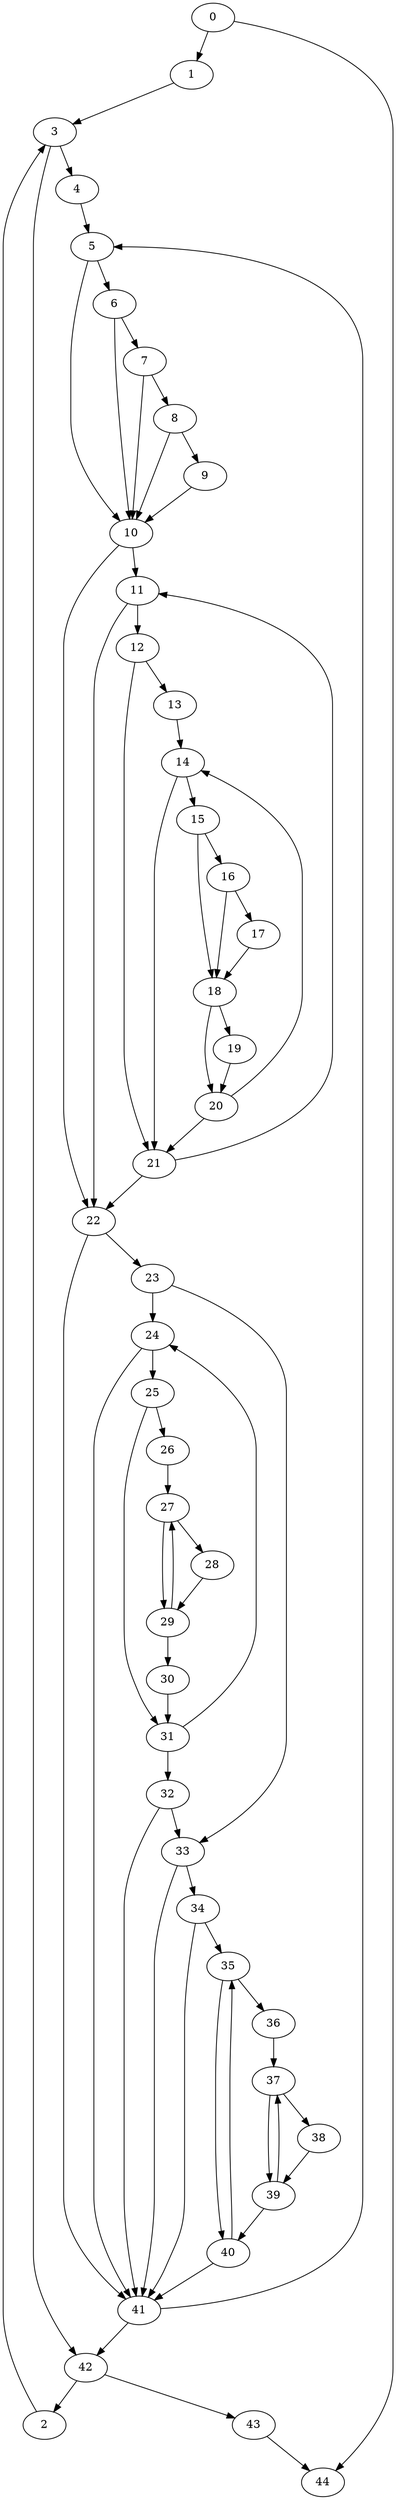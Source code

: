 digraph {
	0
	1
	2
	3
	4
	5
	6
	7
	8
	9
	10
	11
	12
	13
	14
	15
	16
	17
	18
	19
	20
	21
	22
	23
	24
	25
	26
	27
	28
	29
	30
	31
	32
	33
	34
	35
	36
	37
	38
	39
	40
	41
	42
	43
	44
	18 -> 20
	19 -> 20
	24 -> 25
	36 -> 37
	39 -> 37
	37 -> 39
	38 -> 39
	7 -> 8
	8 -> 9
	13 -> 14
	20 -> 14
	3 -> 42
	41 -> 42
	0 -> 1
	10 -> 22
	11 -> 22
	21 -> 22
	25 -> 26
	11 -> 12
	14 -> 15
	16 -> 17
	23 -> 24
	31 -> 24
	27 -> 28
	42 -> 2
	4 -> 5
	41 -> 5
	7 -> 10
	8 -> 10
	9 -> 10
	5 -> 10
	6 -> 10
	35 -> 36
	35 -> 40
	39 -> 40
	10 -> 11
	21 -> 11
	27 -> 29
	28 -> 29
	37 -> 38
	6 -> 7
	0 -> 44
	43 -> 44
	23 -> 33
	32 -> 33
	22 -> 41
	24 -> 41
	32 -> 41
	33 -> 41
	34 -> 41
	40 -> 41
	42 -> 43
	1 -> 3
	2 -> 3
	15 -> 16
	22 -> 23
	29 -> 30
	25 -> 31
	30 -> 31
	34 -> 35
	40 -> 35
	5 -> 6
	12 -> 13
	14 -> 21
	20 -> 21
	12 -> 21
	26 -> 27
	29 -> 27
	31 -> 32
	33 -> 34
	3 -> 4
	15 -> 18
	16 -> 18
	17 -> 18
	18 -> 19
}
